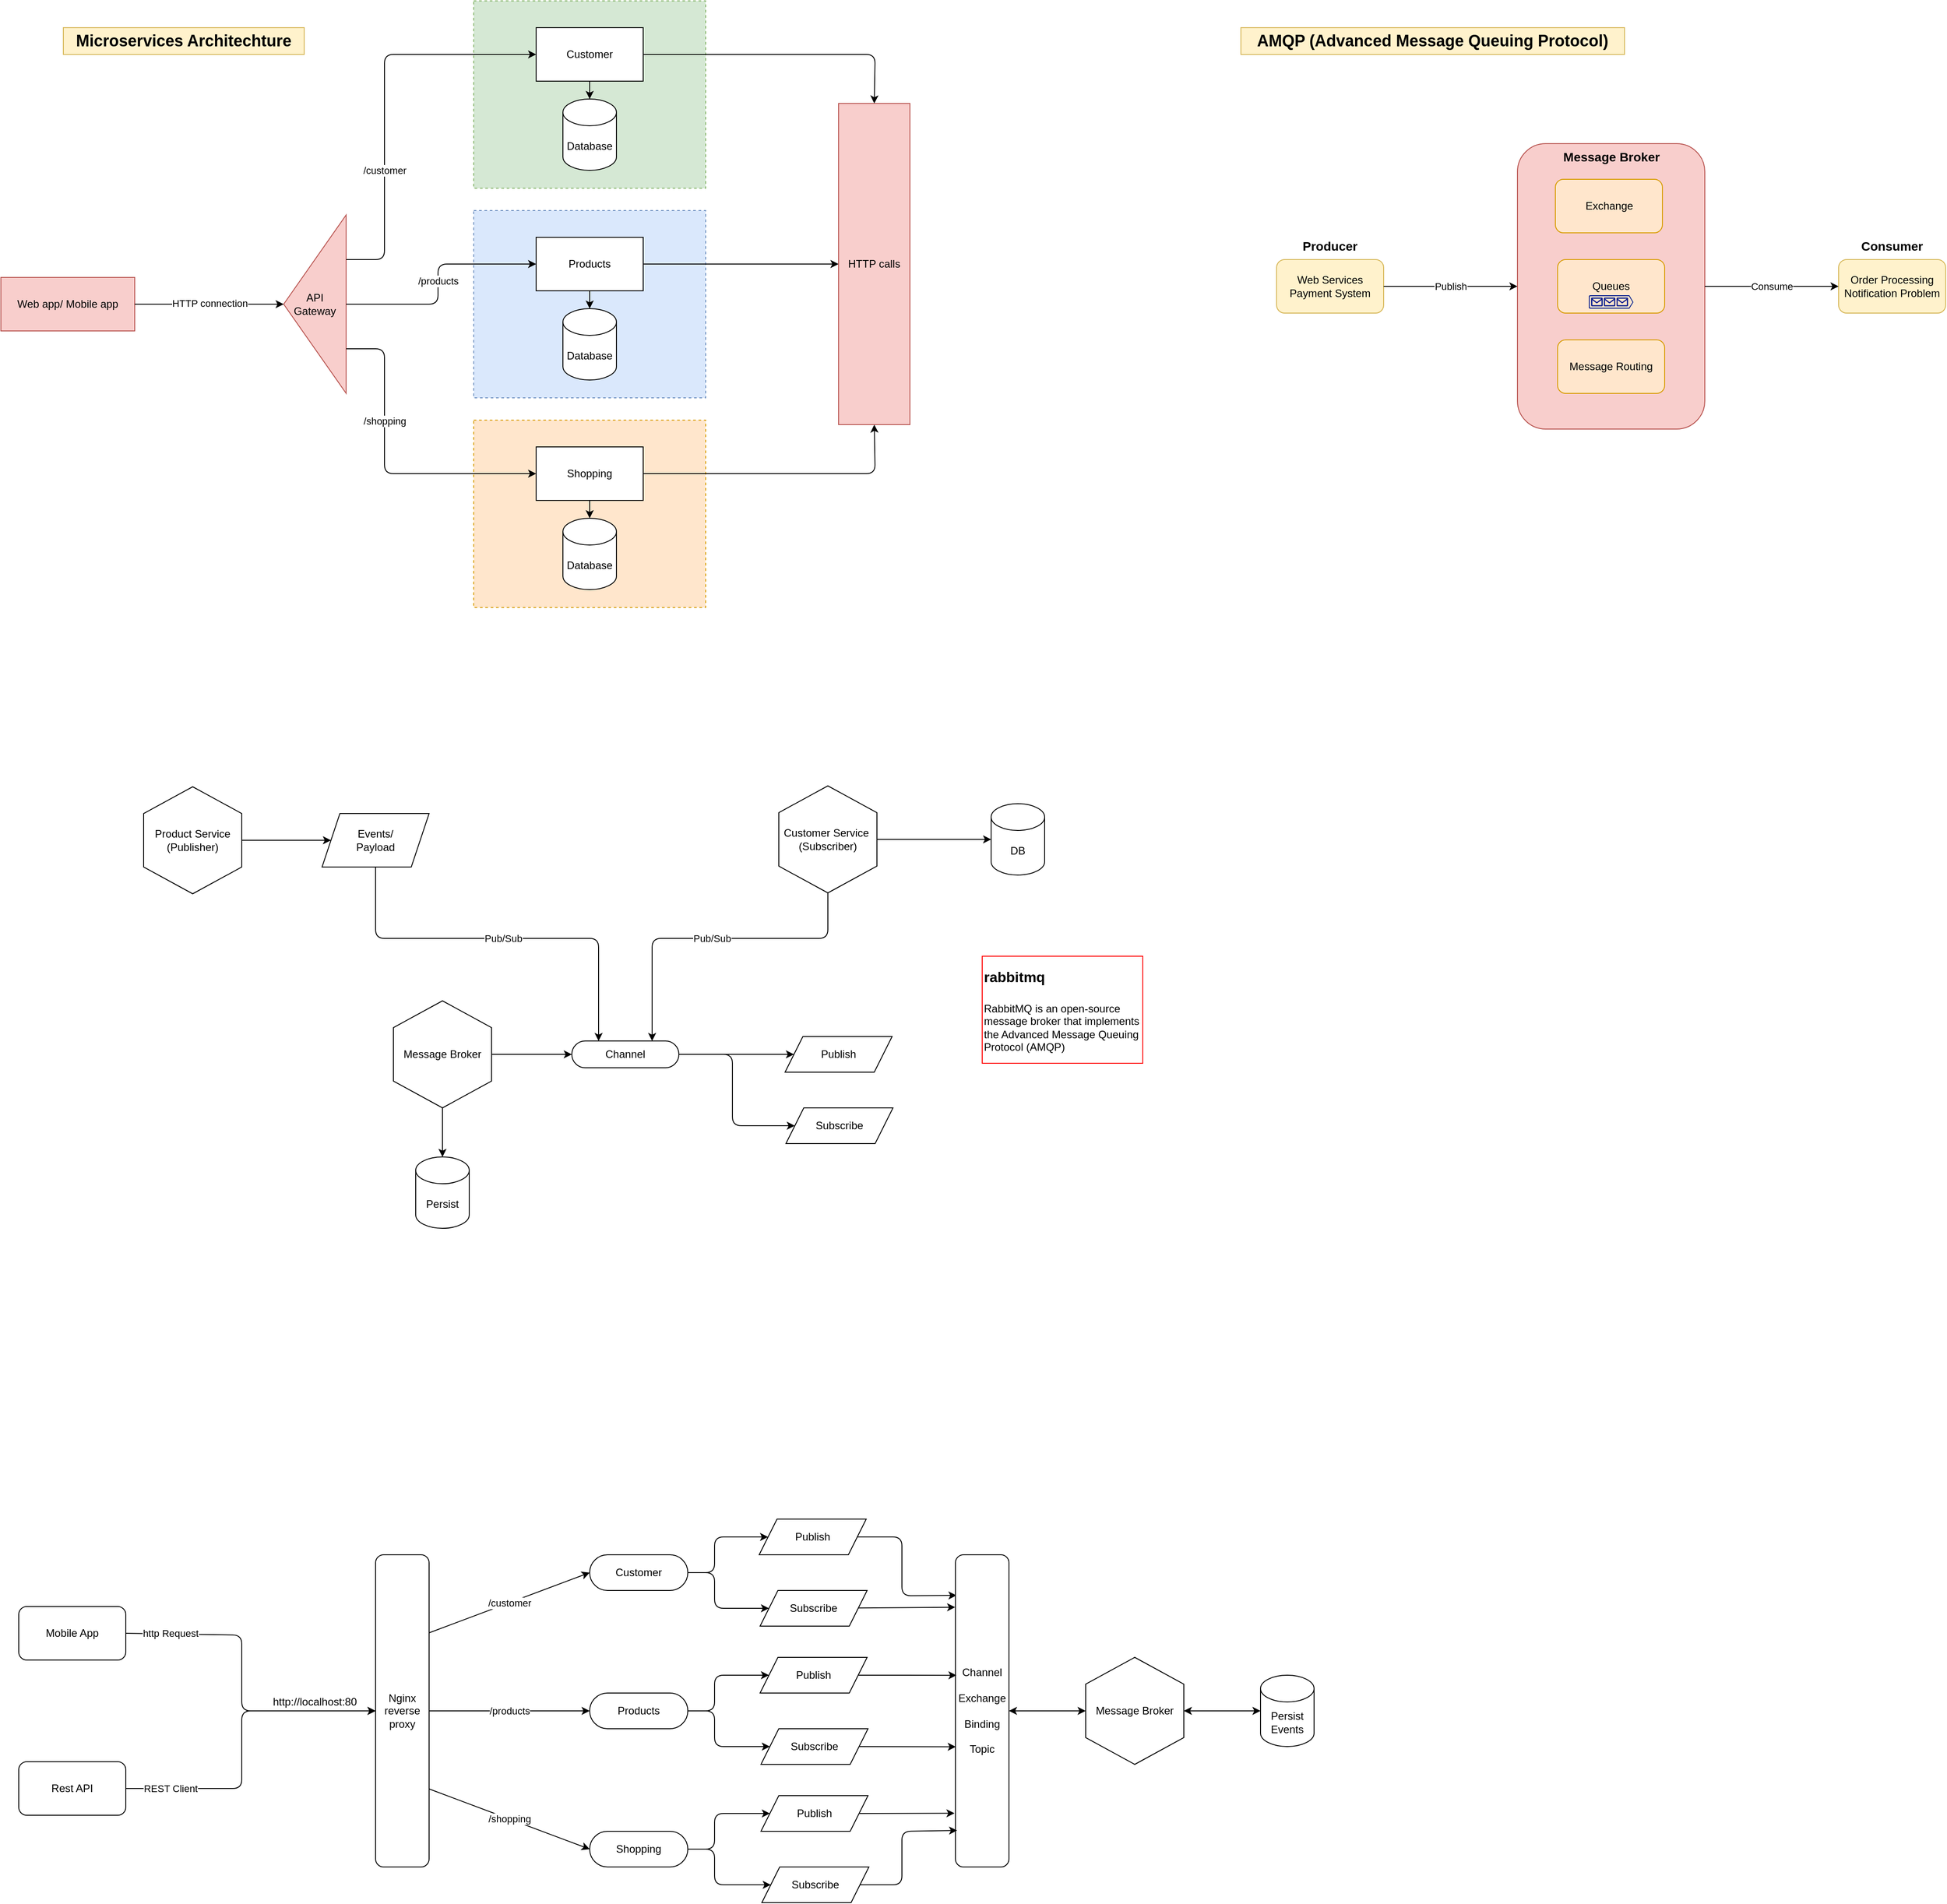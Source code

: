<mxfile>
    <diagram id="vBgZqPu5bHFU2xajEHkk" name="Page-1">
        <mxGraphModel dx="1975" dy="1504" grid="1" gridSize="10" guides="1" tooltips="1" connect="1" arrows="1" fold="1" page="1" pageScale="1" pageWidth="2336" pageHeight="1654" math="0" shadow="0">
            <root>
                <mxCell id="0"/>
                <mxCell id="1" parent="0"/>
                <mxCell id="6" value="" style="rounded=0;whiteSpace=wrap;html=1;dashed=1;fillColor=#d5e8d4;strokeColor=#82b366;" parent="1" vertex="1">
                    <mxGeometry x="540" y="10" width="260" height="210" as="geometry"/>
                </mxCell>
                <mxCell id="2" value="Web app/ Mobile app" style="rounded=0;whiteSpace=wrap;html=1;fillColor=#f8cecc;strokeColor=#b85450;" parent="1" vertex="1">
                    <mxGeometry x="10" y="320" width="150" height="60" as="geometry"/>
                </mxCell>
                <mxCell id="3" value="API Gateway" style="triangle;whiteSpace=wrap;html=1;direction=west;fillColor=#f8cecc;strokeColor=#b85450;" parent="1" vertex="1">
                    <mxGeometry x="327" y="250" width="70" height="200" as="geometry"/>
                </mxCell>
                <mxCell id="22" style="edgeStyle=none;html=1;exitX=0.5;exitY=1;exitDx=0;exitDy=0;" parent="1" source="4" target="5" edge="1">
                    <mxGeometry relative="1" as="geometry"/>
                </mxCell>
                <mxCell id="29" style="edgeStyle=none;html=1;exitX=1;exitY=0.5;exitDx=0;exitDy=0;entryX=0.5;entryY=0;entryDx=0;entryDy=0;" parent="1" source="4" target="28" edge="1">
                    <mxGeometry relative="1" as="geometry">
                        <Array as="points">
                            <mxPoint x="990" y="70"/>
                        </Array>
                    </mxGeometry>
                </mxCell>
                <mxCell id="4" value="Customer" style="rounded=0;whiteSpace=wrap;html=1;" parent="1" vertex="1">
                    <mxGeometry x="610" y="40" width="120" height="60" as="geometry"/>
                </mxCell>
                <mxCell id="5" value="Database" style="shape=cylinder3;whiteSpace=wrap;html=1;boundedLbl=1;backgroundOutline=1;size=15;" parent="1" vertex="1">
                    <mxGeometry x="640" y="120" width="60" height="80" as="geometry"/>
                </mxCell>
                <mxCell id="7" value="" style="rounded=0;whiteSpace=wrap;html=1;dashed=1;fillColor=#dae8fc;strokeColor=#6c8ebf;" parent="1" vertex="1">
                    <mxGeometry x="540" y="245" width="260" height="210" as="geometry"/>
                </mxCell>
                <mxCell id="23" style="edgeStyle=none;html=1;exitX=0.5;exitY=1;exitDx=0;exitDy=0;" parent="1" source="8" target="9" edge="1">
                    <mxGeometry relative="1" as="geometry"/>
                </mxCell>
                <mxCell id="32" style="edgeStyle=none;html=1;exitX=1;exitY=0.5;exitDx=0;exitDy=0;entryX=0;entryY=0.5;entryDx=0;entryDy=0;" parent="1" source="8" target="28" edge="1">
                    <mxGeometry relative="1" as="geometry"/>
                </mxCell>
                <mxCell id="8" value="Products" style="rounded=0;whiteSpace=wrap;html=1;" parent="1" vertex="1">
                    <mxGeometry x="610" y="275" width="120" height="60" as="geometry"/>
                </mxCell>
                <mxCell id="9" value="Database" style="shape=cylinder3;whiteSpace=wrap;html=1;boundedLbl=1;backgroundOutline=1;size=15;" parent="1" vertex="1">
                    <mxGeometry x="640" y="355" width="60" height="80" as="geometry"/>
                </mxCell>
                <mxCell id="10" value="" style="rounded=0;whiteSpace=wrap;html=1;dashed=1;fillColor=#ffe6cc;strokeColor=#d79b00;" parent="1" vertex="1">
                    <mxGeometry x="540" y="480" width="260" height="210" as="geometry"/>
                </mxCell>
                <mxCell id="24" style="edgeStyle=none;html=1;exitX=0.5;exitY=1;exitDx=0;exitDy=0;" parent="1" source="11" target="12" edge="1">
                    <mxGeometry relative="1" as="geometry"/>
                </mxCell>
                <mxCell id="31" style="edgeStyle=none;html=1;exitX=1;exitY=0.5;exitDx=0;exitDy=0;entryX=0.5;entryY=1;entryDx=0;entryDy=0;" parent="1" source="11" target="28" edge="1">
                    <mxGeometry relative="1" as="geometry">
                        <Array as="points">
                            <mxPoint x="990" y="540"/>
                        </Array>
                    </mxGeometry>
                </mxCell>
                <mxCell id="11" value="Shopping" style="rounded=0;whiteSpace=wrap;html=1;" parent="1" vertex="1">
                    <mxGeometry x="610" y="510" width="120" height="60" as="geometry"/>
                </mxCell>
                <mxCell id="12" value="Database" style="shape=cylinder3;whiteSpace=wrap;html=1;boundedLbl=1;backgroundOutline=1;size=15;" parent="1" vertex="1">
                    <mxGeometry x="640" y="590" width="60" height="80" as="geometry"/>
                </mxCell>
                <mxCell id="15" value="" style="endArrow=classic;html=1;exitX=1;exitY=0.5;exitDx=0;exitDy=0;entryX=1;entryY=0.5;entryDx=0;entryDy=0;" parent="1" source="2" target="3" edge="1">
                    <mxGeometry relative="1" as="geometry">
                        <mxPoint x="180" y="350" as="sourcePoint"/>
                        <mxPoint x="280" y="350" as="targetPoint"/>
                    </mxGeometry>
                </mxCell>
                <mxCell id="16" value="Label" style="edgeLabel;resizable=0;html=1;;align=center;verticalAlign=middle;" parent="15" connectable="0" vertex="1">
                    <mxGeometry relative="1" as="geometry"/>
                </mxCell>
                <mxCell id="17" value="HTTP connection" style="edgeLabel;html=1;align=center;verticalAlign=middle;resizable=0;points=[];" parent="15" vertex="1" connectable="0">
                    <mxGeometry x="0.012" y="-2" relative="1" as="geometry">
                        <mxPoint x="-1" y="-3" as="offset"/>
                    </mxGeometry>
                </mxCell>
                <mxCell id="18" value="" style="endArrow=classic;html=1;exitX=0;exitY=0.75;exitDx=0;exitDy=0;entryX=0;entryY=0.5;entryDx=0;entryDy=0;" parent="1" source="3" target="4" edge="1">
                    <mxGeometry relative="1" as="geometry">
                        <mxPoint x="420" y="100" as="sourcePoint"/>
                        <mxPoint x="520" y="100" as="targetPoint"/>
                        <Array as="points">
                            <mxPoint x="440" y="300"/>
                            <mxPoint x="440" y="70"/>
                        </Array>
                    </mxGeometry>
                </mxCell>
                <mxCell id="19" value="/customer" style="edgeLabel;resizable=0;html=1;;align=center;verticalAlign=middle;" parent="18" connectable="0" vertex="1">
                    <mxGeometry relative="1" as="geometry">
                        <mxPoint y="78" as="offset"/>
                    </mxGeometry>
                </mxCell>
                <mxCell id="20" value="" style="endArrow=classic;html=1;entryX=0;entryY=0.5;entryDx=0;entryDy=0;exitX=0;exitY=0.25;exitDx=0;exitDy=0;" parent="1" source="3" target="11" edge="1">
                    <mxGeometry relative="1" as="geometry">
                        <mxPoint x="420" y="590" as="sourcePoint"/>
                        <mxPoint x="520" y="590" as="targetPoint"/>
                        <Array as="points">
                            <mxPoint x="440" y="400"/>
                            <mxPoint x="440" y="540"/>
                        </Array>
                    </mxGeometry>
                </mxCell>
                <mxCell id="21" value="/shopping" style="edgeLabel;resizable=0;html=1;;align=center;verticalAlign=middle;" parent="20" connectable="0" vertex="1">
                    <mxGeometry relative="1" as="geometry">
                        <mxPoint y="-53" as="offset"/>
                    </mxGeometry>
                </mxCell>
                <mxCell id="25" value="" style="endArrow=classic;html=1;exitX=0;exitY=0.5;exitDx=0;exitDy=0;entryX=0;entryY=0.5;entryDx=0;entryDy=0;" parent="1" source="3" target="8" edge="1">
                    <mxGeometry relative="1" as="geometry">
                        <mxPoint x="420" y="350" as="sourcePoint"/>
                        <mxPoint x="520" y="350" as="targetPoint"/>
                        <Array as="points">
                            <mxPoint x="500" y="350"/>
                            <mxPoint x="500" y="305"/>
                        </Array>
                    </mxGeometry>
                </mxCell>
                <mxCell id="26" value="/products" style="edgeLabel;resizable=0;html=1;;align=center;verticalAlign=middle;" parent="25" connectable="0" vertex="1">
                    <mxGeometry relative="1" as="geometry"/>
                </mxCell>
                <mxCell id="28" value="HTTP calls" style="rounded=0;whiteSpace=wrap;html=1;fillColor=#f8cecc;strokeColor=#b85450;" parent="1" vertex="1">
                    <mxGeometry x="949" y="125" width="80" height="360" as="geometry"/>
                </mxCell>
                <mxCell id="33" value="Microservices Architechture" style="text;html=1;align=center;verticalAlign=middle;whiteSpace=wrap;rounded=0;fontSize=18;fontStyle=1;fillColor=#fff2cc;strokeColor=#d6b656;" parent="1" vertex="1">
                    <mxGeometry x="80" y="40" width="270" height="30" as="geometry"/>
                </mxCell>
                <mxCell id="34" value="AMQP (Advanced Message Queuing Protocol)" style="text;html=1;align=center;verticalAlign=middle;whiteSpace=wrap;rounded=0;fontSize=18;fontStyle=1;fillColor=#fff2cc;strokeColor=#d6b656;" parent="1" vertex="1">
                    <mxGeometry x="1400" y="40" width="430" height="30" as="geometry"/>
                </mxCell>
                <mxCell id="35" value="Web Services Payment System" style="rounded=1;whiteSpace=wrap;html=1;fillColor=#fff2cc;strokeColor=#d6b656;" parent="1" vertex="1">
                    <mxGeometry x="1440" y="300" width="120" height="60" as="geometry"/>
                </mxCell>
                <mxCell id="36" value="&lt;font style=&quot;font-size: 14px;&quot;&gt;&lt;b&gt;Producer&lt;/b&gt;&lt;/font&gt;" style="text;html=1;align=center;verticalAlign=middle;whiteSpace=wrap;rounded=0;" parent="1" vertex="1">
                    <mxGeometry x="1470" y="270" width="60" height="30" as="geometry"/>
                </mxCell>
                <mxCell id="37" value="" style="rounded=1;whiteSpace=wrap;html=1;fillColor=#f8cecc;strokeColor=#b85450;" parent="1" vertex="1">
                    <mxGeometry x="1710" y="170" width="210" height="320" as="geometry"/>
                </mxCell>
                <mxCell id="38" value="&lt;font style=&quot;font-size: 14px;&quot;&gt;&lt;b&gt;Message Broker&lt;/b&gt;&lt;/font&gt;" style="text;html=1;align=center;verticalAlign=middle;whiteSpace=wrap;rounded=0;" parent="1" vertex="1">
                    <mxGeometry x="1752.5" y="170" width="125" height="30" as="geometry"/>
                </mxCell>
                <mxCell id="39" value="Exchange" style="rounded=1;whiteSpace=wrap;html=1;fillColor=#ffe6cc;strokeColor=#d79b00;" parent="1" vertex="1">
                    <mxGeometry x="1752.5" y="210" width="120" height="60" as="geometry"/>
                </mxCell>
                <mxCell id="40" value="Queues" style="rounded=1;whiteSpace=wrap;html=1;fillColor=#ffe6cc;strokeColor=#d79b00;" parent="1" vertex="1">
                    <mxGeometry x="1755" y="300" width="120" height="60" as="geometry"/>
                </mxCell>
                <mxCell id="41" value="Message Routing" style="rounded=1;whiteSpace=wrap;html=1;fillColor=#ffe6cc;strokeColor=#d79b00;" parent="1" vertex="1">
                    <mxGeometry x="1755" y="390" width="120" height="60" as="geometry"/>
                </mxCell>
                <mxCell id="42" value="&lt;font style=&quot;font-size: 14px;&quot;&gt;&lt;b&gt;Consumer&lt;/b&gt;&lt;/font&gt;" style="text;html=1;align=center;verticalAlign=middle;whiteSpace=wrap;rounded=0;" parent="1" vertex="1">
                    <mxGeometry x="2095" y="270" width="70" height="30" as="geometry"/>
                </mxCell>
                <mxCell id="43" value="Order Processing Notification Problem" style="rounded=1;whiteSpace=wrap;html=1;fillColor=#fff2cc;strokeColor=#d6b656;" parent="1" vertex="1">
                    <mxGeometry x="2070" y="300" width="120" height="60" as="geometry"/>
                </mxCell>
                <mxCell id="44" value="" style="endArrow=classic;html=1;exitX=1;exitY=0.5;exitDx=0;exitDy=0;entryX=0;entryY=0.5;entryDx=0;entryDy=0;" parent="1" source="35" target="37" edge="1">
                    <mxGeometry relative="1" as="geometry">
                        <mxPoint x="1580" y="330" as="sourcePoint"/>
                        <mxPoint x="1680" y="330" as="targetPoint"/>
                    </mxGeometry>
                </mxCell>
                <mxCell id="45" value="Publish" style="edgeLabel;resizable=0;html=1;;align=center;verticalAlign=middle;" parent="44" connectable="0" vertex="1">
                    <mxGeometry relative="1" as="geometry"/>
                </mxCell>
                <mxCell id="46" value="" style="endArrow=classic;html=1;exitX=1;exitY=0.5;exitDx=0;exitDy=0;entryX=0;entryY=0.5;entryDx=0;entryDy=0;" parent="1" source="37" target="43" edge="1">
                    <mxGeometry relative="1" as="geometry">
                        <mxPoint x="1940" y="330" as="sourcePoint"/>
                        <mxPoint x="2040" y="330" as="targetPoint"/>
                    </mxGeometry>
                </mxCell>
                <mxCell id="47" value="Consume" style="edgeLabel;resizable=0;html=1;;align=center;verticalAlign=middle;" parent="46" connectable="0" vertex="1">
                    <mxGeometry relative="1" as="geometry"/>
                </mxCell>
                <mxCell id="49" value="" style="sketch=0;aspect=fixed;pointerEvents=1;shadow=0;dashed=0;html=1;strokeColor=none;labelPosition=center;verticalLabelPosition=bottom;verticalAlign=top;align=center;fillColor=#00188D;shape=mxgraph.azure.queue_generic" parent="1" vertex="1">
                    <mxGeometry x="1790" y="340" width="50" height="15" as="geometry"/>
                </mxCell>
                <mxCell id="50" value="&lt;h1 style=&quot;margin-top: 0px;&quot;&gt;&lt;font style=&quot;font-size: 16px;&quot;&gt;rabbitmq&lt;/font&gt;&lt;/h1&gt;&lt;p&gt;RabbitMQ is an open-source message broker that implements the Advanced Message Queuing Protocol (AMQP)&lt;/p&gt;" style="text;html=1;whiteSpace=wrap;overflow=hidden;rounded=0;fillColor=#FFFFFF;strokeColor=#FF0000;perimeterSpacing=0;" parent="1" vertex="1">
                    <mxGeometry x="1110" y="1081" width="180" height="120" as="geometry"/>
                </mxCell>
                <mxCell id="53" value="Events/&lt;div&gt;Payload&lt;/div&gt;" style="shape=parallelogram;perimeter=parallelogramPerimeter;whiteSpace=wrap;html=1;fixedSize=1;" vertex="1" parent="1">
                    <mxGeometry x="370" y="921" width="120" height="60" as="geometry"/>
                </mxCell>
                <mxCell id="54" value="" style="group;fillColor=none;strokeColor=none;gradientColor=none;" vertex="1" connectable="0" parent="1">
                    <mxGeometry x="170" y="891" width="110" height="120" as="geometry"/>
                </mxCell>
                <mxCell id="51" value="" style="shape=hexagon;perimeter=hexagonPerimeter2;whiteSpace=wrap;html=1;fixedSize=1;size=30;rotation=90;" vertex="1" parent="54">
                    <mxGeometry x="-5" y="5" width="120" height="110" as="geometry"/>
                </mxCell>
                <mxCell id="52" value="Product Service&lt;div&gt;(Publisher)&lt;/div&gt;" style="text;html=1;align=center;verticalAlign=middle;whiteSpace=wrap;rounded=0;" vertex="1" parent="54">
                    <mxGeometry y="45" width="110" height="30" as="geometry"/>
                </mxCell>
                <mxCell id="57" value="" style="group" vertex="1" connectable="0" parent="1">
                    <mxGeometry x="882" y="890" width="110" height="120" as="geometry"/>
                </mxCell>
                <mxCell id="55" value="" style="shape=hexagon;perimeter=hexagonPerimeter2;whiteSpace=wrap;html=1;fixedSize=1;size=30;rotation=90;" vertex="1" parent="57">
                    <mxGeometry x="-5" y="5" width="120" height="110" as="geometry"/>
                </mxCell>
                <mxCell id="56" value="Customer Service&amp;nbsp;&lt;div&gt;(Subscriber)&lt;/div&gt;" style="text;html=1;align=center;verticalAlign=middle;whiteSpace=wrap;rounded=0;" vertex="1" parent="57">
                    <mxGeometry y="45" width="110" height="30" as="geometry"/>
                </mxCell>
                <mxCell id="58" value="DB" style="shape=cylinder3;whiteSpace=wrap;html=1;boundedLbl=1;backgroundOutline=1;size=15;" vertex="1" parent="1">
                    <mxGeometry x="1120" y="910" width="60" height="80" as="geometry"/>
                </mxCell>
                <mxCell id="70" style="edgeStyle=none;html=1;exitX=1;exitY=0.5;exitDx=0;exitDy=0;entryX=0;entryY=0.5;entryDx=0;entryDy=0;" edge="1" parent="1" source="59" target="60">
                    <mxGeometry relative="1" as="geometry"/>
                </mxCell>
                <mxCell id="71" style="edgeStyle=none;html=1;exitX=1;exitY=0.5;exitDx=0;exitDy=0;entryX=0;entryY=0.5;entryDx=0;entryDy=0;" edge="1" parent="1" source="59" target="61">
                    <mxGeometry relative="1" as="geometry">
                        <Array as="points">
                            <mxPoint x="830" y="1191"/>
                            <mxPoint x="830" y="1271"/>
                        </Array>
                    </mxGeometry>
                </mxCell>
                <mxCell id="59" value="Channel" style="rounded=1;whiteSpace=wrap;html=1;arcSize=50;" vertex="1" parent="1">
                    <mxGeometry x="650" y="1176" width="120" height="30" as="geometry"/>
                </mxCell>
                <mxCell id="60" value="Publish" style="shape=parallelogram;perimeter=parallelogramPerimeter;whiteSpace=wrap;html=1;fixedSize=1;" vertex="1" parent="1">
                    <mxGeometry x="889" y="1171" width="120" height="40" as="geometry"/>
                </mxCell>
                <mxCell id="61" value="Subscribe" style="shape=parallelogram;perimeter=parallelogramPerimeter;whiteSpace=wrap;html=1;fixedSize=1;" vertex="1" parent="1">
                    <mxGeometry x="890" y="1251" width="120" height="40" as="geometry"/>
                </mxCell>
                <mxCell id="64" value="" style="group" vertex="1" connectable="0" parent="1">
                    <mxGeometry x="450" y="1131" width="110" height="120" as="geometry"/>
                </mxCell>
                <mxCell id="63" value="" style="shape=hexagon;perimeter=hexagonPerimeter2;whiteSpace=wrap;html=1;fixedSize=1;size=30;rotation=90;" vertex="1" parent="64">
                    <mxGeometry x="-5" y="5" width="120" height="110" as="geometry"/>
                </mxCell>
                <mxCell id="62" value="Message Broker" style="text;html=1;align=center;verticalAlign=middle;whiteSpace=wrap;rounded=0;" vertex="1" parent="64">
                    <mxGeometry y="45" width="110" height="30" as="geometry"/>
                </mxCell>
                <mxCell id="65" value="Persist" style="shape=cylinder3;whiteSpace=wrap;html=1;boundedLbl=1;backgroundOutline=1;size=15;" vertex="1" parent="1">
                    <mxGeometry x="475" y="1306" width="60" height="80" as="geometry"/>
                </mxCell>
                <mxCell id="66" style="edgeStyle=none;html=1;exitX=1;exitY=0.5;exitDx=0;exitDy=0;entryX=0;entryY=0.5;entryDx=0;entryDy=0;" edge="1" parent="1" source="52" target="53">
                    <mxGeometry relative="1" as="geometry"/>
                </mxCell>
                <mxCell id="67" style="edgeStyle=none;html=1;exitX=1;exitY=0.5;exitDx=0;exitDy=0;entryX=0;entryY=0.5;entryDx=0;entryDy=0;entryPerimeter=0;" edge="1" parent="1" source="56" target="58">
                    <mxGeometry relative="1" as="geometry"/>
                </mxCell>
                <mxCell id="68" style="edgeStyle=none;html=1;exitX=1;exitY=0.5;exitDx=0;exitDy=0;" edge="1" parent="1" source="63" target="65">
                    <mxGeometry relative="1" as="geometry"/>
                </mxCell>
                <mxCell id="69" style="edgeStyle=none;html=1;exitX=1;exitY=0.5;exitDx=0;exitDy=0;entryX=0;entryY=0.5;entryDx=0;entryDy=0;" edge="1" parent="1" source="62" target="59">
                    <mxGeometry relative="1" as="geometry"/>
                </mxCell>
                <mxCell id="72" value="" style="endArrow=classic;html=1;exitX=0.5;exitY=1;exitDx=0;exitDy=0;entryX=0.25;entryY=0;entryDx=0;entryDy=0;" edge="1" parent="1" source="53" target="59">
                    <mxGeometry relative="1" as="geometry">
                        <mxPoint x="590" y="951" as="sourcePoint"/>
                        <mxPoint x="690" y="951" as="targetPoint"/>
                        <Array as="points">
                            <mxPoint x="430" y="1061"/>
                            <mxPoint x="680" y="1061"/>
                        </Array>
                    </mxGeometry>
                </mxCell>
                <mxCell id="73" value="Pub/Sub" style="edgeLabel;resizable=0;html=1;;align=center;verticalAlign=middle;" connectable="0" vertex="1" parent="72">
                    <mxGeometry relative="1" as="geometry"/>
                </mxCell>
                <mxCell id="74" value="" style="endArrow=classic;html=1;exitX=1;exitY=0.5;exitDx=0;exitDy=0;entryX=0.75;entryY=0;entryDx=0;entryDy=0;" edge="1" parent="1" source="55" target="59">
                    <mxGeometry relative="1" as="geometry">
                        <mxPoint x="980" y="1061" as="sourcePoint"/>
                        <mxPoint x="1080" y="1061" as="targetPoint"/>
                        <Array as="points">
                            <mxPoint x="937" y="1061"/>
                            <mxPoint x="740" y="1061"/>
                        </Array>
                    </mxGeometry>
                </mxCell>
                <mxCell id="75" value="Pub/Sub" style="edgeLabel;resizable=0;html=1;;align=center;verticalAlign=middle;" connectable="0" vertex="1" parent="74">
                    <mxGeometry relative="1" as="geometry"/>
                </mxCell>
                <mxCell id="76" value="Mobile App" style="rounded=1;whiteSpace=wrap;html=1;" vertex="1" parent="1">
                    <mxGeometry x="30" y="1810" width="120" height="60" as="geometry"/>
                </mxCell>
                <mxCell id="77" value="Rest API" style="rounded=1;whiteSpace=wrap;html=1;" vertex="1" parent="1">
                    <mxGeometry x="30" y="1984" width="120" height="60" as="geometry"/>
                </mxCell>
                <mxCell id="78" value="Nginx&lt;div&gt;reverse&lt;/div&gt;&lt;div&gt;proxy&lt;/div&gt;" style="rounded=1;whiteSpace=wrap;html=1;" vertex="1" parent="1">
                    <mxGeometry x="430" y="1752" width="60" height="350" as="geometry"/>
                </mxCell>
                <mxCell id="83" value="" style="endArrow=classic;html=1;exitX=1;exitY=0.5;exitDx=0;exitDy=0;entryX=0;entryY=0.5;entryDx=0;entryDy=0;" edge="1" parent="1" source="76" target="78">
                    <mxGeometry relative="1" as="geometry">
                        <mxPoint x="180" y="1842" as="sourcePoint"/>
                        <mxPoint x="280" y="1842" as="targetPoint"/>
                        <Array as="points">
                            <mxPoint x="280" y="1842"/>
                            <mxPoint x="280" y="1927"/>
                        </Array>
                    </mxGeometry>
                </mxCell>
                <mxCell id="84" value="http Request" style="edgeLabel;resizable=0;html=1;;align=center;verticalAlign=middle;" connectable="0" vertex="1" parent="83">
                    <mxGeometry relative="1" as="geometry">
                        <mxPoint x="-80" y="-55" as="offset"/>
                    </mxGeometry>
                </mxCell>
                <mxCell id="85" value="" style="endArrow=classic;html=1;exitX=1;exitY=0.5;exitDx=0;exitDy=0;entryX=0;entryY=0.5;entryDx=0;entryDy=0;" edge="1" parent="1" source="77" target="78">
                    <mxGeometry relative="1" as="geometry">
                        <mxPoint x="210" y="2012" as="sourcePoint"/>
                        <mxPoint x="310" y="2012" as="targetPoint"/>
                        <Array as="points">
                            <mxPoint x="280" y="2014"/>
                            <mxPoint x="280" y="1927"/>
                        </Array>
                    </mxGeometry>
                </mxCell>
                <mxCell id="86" value="REST Client" style="edgeLabel;resizable=0;html=1;;align=center;verticalAlign=middle;" connectable="0" vertex="1" parent="85">
                    <mxGeometry relative="1" as="geometry">
                        <mxPoint x="-80" y="53" as="offset"/>
                    </mxGeometry>
                </mxCell>
                <mxCell id="87" value="http://localhost:80" style="text;html=1;align=center;verticalAlign=middle;whiteSpace=wrap;rounded=0;" vertex="1" parent="1">
                    <mxGeometry x="307" y="1902" width="110" height="30" as="geometry"/>
                </mxCell>
                <mxCell id="104" style="edgeStyle=none;html=1;exitX=1;exitY=0.5;exitDx=0;exitDy=0;entryX=0;entryY=0.5;entryDx=0;entryDy=0;" edge="1" parent="1" source="88" target="98">
                    <mxGeometry relative="1" as="geometry">
                        <Array as="points">
                            <mxPoint x="810" y="1772"/>
                            <mxPoint x="810" y="1732"/>
                        </Array>
                    </mxGeometry>
                </mxCell>
                <mxCell id="105" style="edgeStyle=none;html=1;exitX=1;exitY=0.5;exitDx=0;exitDy=0;entryX=0;entryY=0.5;entryDx=0;entryDy=0;" edge="1" parent="1" source="88" target="99">
                    <mxGeometry relative="1" as="geometry">
                        <Array as="points">
                            <mxPoint x="810" y="1772"/>
                            <mxPoint x="810" y="1812"/>
                        </Array>
                    </mxGeometry>
                </mxCell>
                <mxCell id="88" value="Customer" style="rounded=1;whiteSpace=wrap;html=1;arcSize=50;" vertex="1" parent="1">
                    <mxGeometry x="670" y="1752" width="110" height="40" as="geometry"/>
                </mxCell>
                <mxCell id="106" style="edgeStyle=none;html=1;exitX=1;exitY=0.5;exitDx=0;exitDy=0;entryX=0;entryY=0.5;entryDx=0;entryDy=0;" edge="1" parent="1" source="89" target="100">
                    <mxGeometry relative="1" as="geometry">
                        <Array as="points">
                            <mxPoint x="810" y="1927"/>
                            <mxPoint x="810" y="1887"/>
                        </Array>
                    </mxGeometry>
                </mxCell>
                <mxCell id="107" style="edgeStyle=none;html=1;exitX=1;exitY=0.5;exitDx=0;exitDy=0;entryX=0;entryY=0.5;entryDx=0;entryDy=0;" edge="1" parent="1" source="89" target="101">
                    <mxGeometry relative="1" as="geometry">
                        <Array as="points">
                            <mxPoint x="810" y="1927"/>
                            <mxPoint x="810" y="1967"/>
                        </Array>
                    </mxGeometry>
                </mxCell>
                <mxCell id="89" value="Products" style="rounded=1;whiteSpace=wrap;html=1;arcSize=50;" vertex="1" parent="1">
                    <mxGeometry x="670" y="1907" width="110" height="40" as="geometry"/>
                </mxCell>
                <mxCell id="108" style="edgeStyle=none;html=1;exitX=1;exitY=0.5;exitDx=0;exitDy=0;entryX=0;entryY=0.5;entryDx=0;entryDy=0;" edge="1" parent="1" source="90" target="102">
                    <mxGeometry relative="1" as="geometry">
                        <Array as="points">
                            <mxPoint x="810" y="2082"/>
                            <mxPoint x="810" y="2042"/>
                        </Array>
                    </mxGeometry>
                </mxCell>
                <mxCell id="109" style="edgeStyle=none;html=1;exitX=1;exitY=0.5;exitDx=0;exitDy=0;entryX=0;entryY=0.5;entryDx=0;entryDy=0;" edge="1" parent="1" source="90" target="103">
                    <mxGeometry relative="1" as="geometry">
                        <Array as="points">
                            <mxPoint x="810" y="2082"/>
                            <mxPoint x="810" y="2122"/>
                        </Array>
                    </mxGeometry>
                </mxCell>
                <mxCell id="90" value="Shopping" style="rounded=1;whiteSpace=wrap;html=1;arcSize=50;" vertex="1" parent="1">
                    <mxGeometry x="670" y="2062" width="110" height="40" as="geometry"/>
                </mxCell>
                <mxCell id="91" value="" style="endArrow=classic;html=1;entryX=0;entryY=0.5;entryDx=0;entryDy=0;exitX=1;exitY=0.25;exitDx=0;exitDy=0;" edge="1" parent="1" source="78" target="88">
                    <mxGeometry relative="1" as="geometry">
                        <mxPoint x="550" y="1852" as="sourcePoint"/>
                        <mxPoint x="650" y="1852" as="targetPoint"/>
                    </mxGeometry>
                </mxCell>
                <mxCell id="92" value="/customer" style="edgeLabel;resizable=0;html=1;;align=center;verticalAlign=middle;" connectable="0" vertex="1" parent="91">
                    <mxGeometry relative="1" as="geometry"/>
                </mxCell>
                <mxCell id="93" value="" style="endArrow=classic;html=1;entryX=0;entryY=0.5;entryDx=0;entryDy=0;exitX=1;exitY=0.75;exitDx=0;exitDy=0;" edge="1" parent="1" source="78" target="90">
                    <mxGeometry relative="1" as="geometry">
                        <mxPoint x="540" y="2042" as="sourcePoint"/>
                        <mxPoint x="640" y="2042" as="targetPoint"/>
                    </mxGeometry>
                </mxCell>
                <mxCell id="94" value="/shopping" style="edgeLabel;resizable=0;html=1;;align=center;verticalAlign=middle;" connectable="0" vertex="1" parent="93">
                    <mxGeometry relative="1" as="geometry"/>
                </mxCell>
                <mxCell id="95" value="" style="endArrow=classic;html=1;exitX=1;exitY=0.5;exitDx=0;exitDy=0;entryX=0;entryY=0.5;entryDx=0;entryDy=0;" edge="1" parent="1" source="78" target="89">
                    <mxGeometry relative="1" as="geometry">
                        <mxPoint x="550" y="1922" as="sourcePoint"/>
                        <mxPoint x="650" y="1922" as="targetPoint"/>
                    </mxGeometry>
                </mxCell>
                <mxCell id="96" value="/products" style="edgeLabel;resizable=0;html=1;;align=center;verticalAlign=middle;" connectable="0" vertex="1" parent="95">
                    <mxGeometry relative="1" as="geometry"/>
                </mxCell>
                <mxCell id="115" style="edgeStyle=none;html=1;exitX=1;exitY=0.5;exitDx=0;exitDy=0;entryX=0.02;entryY=0.13;entryDx=0;entryDy=0;entryPerimeter=0;" edge="1" parent="1" source="98" target="110">
                    <mxGeometry relative="1" as="geometry">
                        <Array as="points">
                            <mxPoint x="1020" y="1732"/>
                            <mxPoint x="1020" y="1798"/>
                        </Array>
                    </mxGeometry>
                </mxCell>
                <mxCell id="98" value="Publish" style="shape=parallelogram;perimeter=parallelogramPerimeter;whiteSpace=wrap;html=1;fixedSize=1;" vertex="1" parent="1">
                    <mxGeometry x="860" y="1712" width="120" height="40" as="geometry"/>
                </mxCell>
                <mxCell id="99" value="Subscribe" style="shape=parallelogram;perimeter=parallelogramPerimeter;whiteSpace=wrap;html=1;fixedSize=1;" vertex="1" parent="1">
                    <mxGeometry x="861" y="1792" width="120" height="40" as="geometry"/>
                </mxCell>
                <mxCell id="100" value="Publish" style="shape=parallelogram;perimeter=parallelogramPerimeter;whiteSpace=wrap;html=1;fixedSize=1;" vertex="1" parent="1">
                    <mxGeometry x="861" y="1867" width="120" height="40" as="geometry"/>
                </mxCell>
                <mxCell id="101" value="Subscribe" style="shape=parallelogram;perimeter=parallelogramPerimeter;whiteSpace=wrap;html=1;fixedSize=1;" vertex="1" parent="1">
                    <mxGeometry x="862" y="1947" width="120" height="40" as="geometry"/>
                </mxCell>
                <mxCell id="102" value="Publish" style="shape=parallelogram;perimeter=parallelogramPerimeter;whiteSpace=wrap;html=1;fixedSize=1;" vertex="1" parent="1">
                    <mxGeometry x="862" y="2022" width="120" height="40" as="geometry"/>
                </mxCell>
                <mxCell id="103" value="Subscribe" style="shape=parallelogram;perimeter=parallelogramPerimeter;whiteSpace=wrap;html=1;fixedSize=1;" vertex="1" parent="1">
                    <mxGeometry x="863" y="2102" width="120" height="40" as="geometry"/>
                </mxCell>
                <mxCell id="110" value="Channel&lt;div&gt;&lt;br&gt;&lt;/div&gt;&lt;div&gt;Exchange&lt;/div&gt;&lt;div&gt;&lt;br&gt;&lt;/div&gt;&lt;div&gt;Binding&lt;/div&gt;&lt;div&gt;&lt;br&gt;&lt;/div&gt;&lt;div&gt;Topic&lt;/div&gt;" style="rounded=1;whiteSpace=wrap;html=1;" vertex="1" parent="1">
                    <mxGeometry x="1080" y="1752" width="60" height="350" as="geometry"/>
                </mxCell>
                <mxCell id="111" value="" style="group" vertex="1" connectable="0" parent="1">
                    <mxGeometry x="1226" y="1867" width="110" height="120" as="geometry"/>
                </mxCell>
                <mxCell id="112" value="" style="shape=hexagon;perimeter=hexagonPerimeter2;whiteSpace=wrap;html=1;fixedSize=1;size=30;rotation=90;" vertex="1" parent="111">
                    <mxGeometry x="-5" y="5" width="120" height="110" as="geometry"/>
                </mxCell>
                <mxCell id="113" value="Message Broker" style="text;html=1;align=center;verticalAlign=middle;whiteSpace=wrap;rounded=0;" vertex="1" parent="111">
                    <mxGeometry y="45" width="110" height="30" as="geometry"/>
                </mxCell>
                <mxCell id="114" value="Persist&lt;div&gt;Events&lt;/div&gt;" style="shape=cylinder3;whiteSpace=wrap;html=1;boundedLbl=1;backgroundOutline=1;size=15;" vertex="1" parent="1">
                    <mxGeometry x="1422" y="1887" width="60" height="80" as="geometry"/>
                </mxCell>
                <mxCell id="117" style="edgeStyle=none;html=1;entryX=-0.005;entryY=0.168;entryDx=0;entryDy=0;entryPerimeter=0;" edge="1" parent="1" source="99" target="110">
                    <mxGeometry relative="1" as="geometry">
                        <mxPoint x="1050" y="1811" as="targetPoint"/>
                    </mxGeometry>
                </mxCell>
                <mxCell id="118" style="edgeStyle=none;html=1;exitX=1;exitY=0.5;exitDx=0;exitDy=0;entryX=0.02;entryY=0.386;entryDx=0;entryDy=0;entryPerimeter=0;" edge="1" parent="1" source="100" target="110">
                    <mxGeometry relative="1" as="geometry"/>
                </mxCell>
                <mxCell id="119" style="edgeStyle=none;html=1;exitX=1;exitY=0.5;exitDx=0;exitDy=0;entryX=0.007;entryY=0.615;entryDx=0;entryDy=0;entryPerimeter=0;" edge="1" parent="1" source="101" target="110">
                    <mxGeometry relative="1" as="geometry"/>
                </mxCell>
                <mxCell id="120" style="edgeStyle=none;html=1;exitX=1;exitY=0.5;exitDx=0;exitDy=0;entryX=-0.017;entryY=0.828;entryDx=0;entryDy=0;entryPerimeter=0;" edge="1" parent="1" source="102" target="110">
                    <mxGeometry relative="1" as="geometry"/>
                </mxCell>
                <mxCell id="121" style="edgeStyle=none;html=1;exitX=1;exitY=0.5;exitDx=0;exitDy=0;entryX=0.032;entryY=0.883;entryDx=0;entryDy=0;entryPerimeter=0;" edge="1" parent="1" source="103" target="110">
                    <mxGeometry relative="1" as="geometry">
                        <Array as="points">
                            <mxPoint x="1020" y="2122"/>
                            <mxPoint x="1020" y="2062"/>
                        </Array>
                    </mxGeometry>
                </mxCell>
                <mxCell id="122" value="" style="endArrow=classic;startArrow=classic;html=1;entryX=0;entryY=0.5;entryDx=0;entryDy=0;exitX=1;exitY=0.5;exitDx=0;exitDy=0;" edge="1" parent="1" source="110" target="113">
                    <mxGeometry width="50" height="50" relative="1" as="geometry">
                        <mxPoint x="1180" y="1972" as="sourcePoint"/>
                        <mxPoint x="1230" y="1922" as="targetPoint"/>
                    </mxGeometry>
                </mxCell>
                <mxCell id="123" value="" style="endArrow=classic;startArrow=classic;html=1;entryX=0;entryY=0.5;entryDx=0;entryDy=0;entryPerimeter=0;exitX=1;exitY=0.5;exitDx=0;exitDy=0;" edge="1" parent="1" source="113" target="114">
                    <mxGeometry width="50" height="50" relative="1" as="geometry">
                        <mxPoint x="1410" y="1982" as="sourcePoint"/>
                        <mxPoint x="1460" y="1932" as="targetPoint"/>
                    </mxGeometry>
                </mxCell>
            </root>
        </mxGraphModel>
    </diagram>
</mxfile>